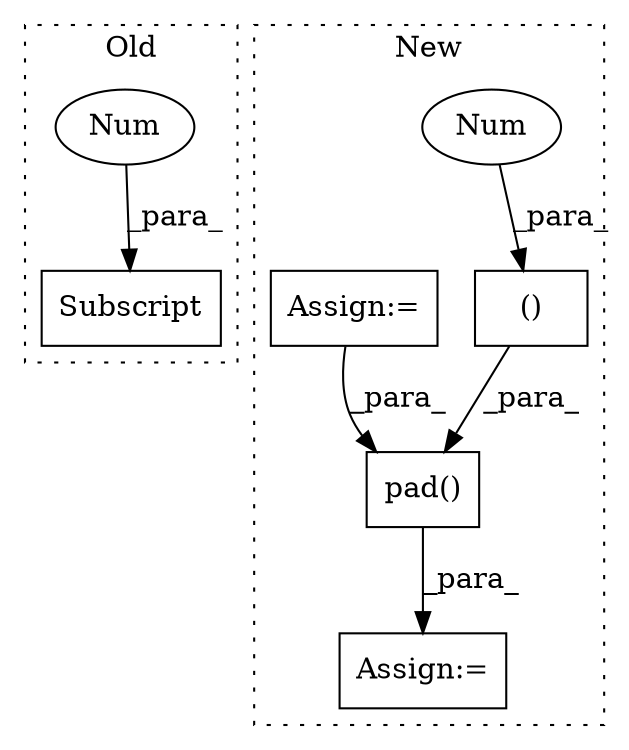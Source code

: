 digraph G {
subgraph cluster0 {
1 [label="Subscript" a="63" s="7230,0" l="7,0" shape="box"];
6 [label="Num" a="76" s="7235" l="1" shape="ellipse"];
label = "Old";
style="dotted";
}
subgraph cluster1 {
2 [label="pad()" a="75" s="8019,8055" l="6,1" shape="box"];
3 [label="()" a="54" s="8046" l="8" shape="box"];
4 [label="Num" a="76" s="8045" l="1" shape="ellipse"];
5 [label="Assign:=" a="68" s="8016" l="3" shape="box"];
7 [label="Assign:=" a="68" s="7521" l="3" shape="box"];
label = "New";
style="dotted";
}
2 -> 5 [label="_para_"];
3 -> 2 [label="_para_"];
4 -> 3 [label="_para_"];
6 -> 1 [label="_para_"];
7 -> 2 [label="_para_"];
}